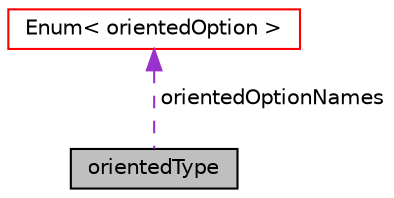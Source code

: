 digraph "orientedType"
{
  bgcolor="transparent";
  edge [fontname="Helvetica",fontsize="10",labelfontname="Helvetica",labelfontsize="10"];
  node [fontname="Helvetica",fontsize="10",shape=record];
  Node1 [label="orientedType",height=0.2,width=0.4,color="black", fillcolor="grey75", style="filled" fontcolor="black"];
  Node2 -> Node1 [dir="back",color="darkorchid3",fontsize="10",style="dashed",label=" orientedOptionNames" ,fontname="Helvetica"];
  Node2 [label="Enum\< orientedOption \>",height=0.2,width=0.4,color="red",URL="$classFoam_1_1Enum.html"];
}
